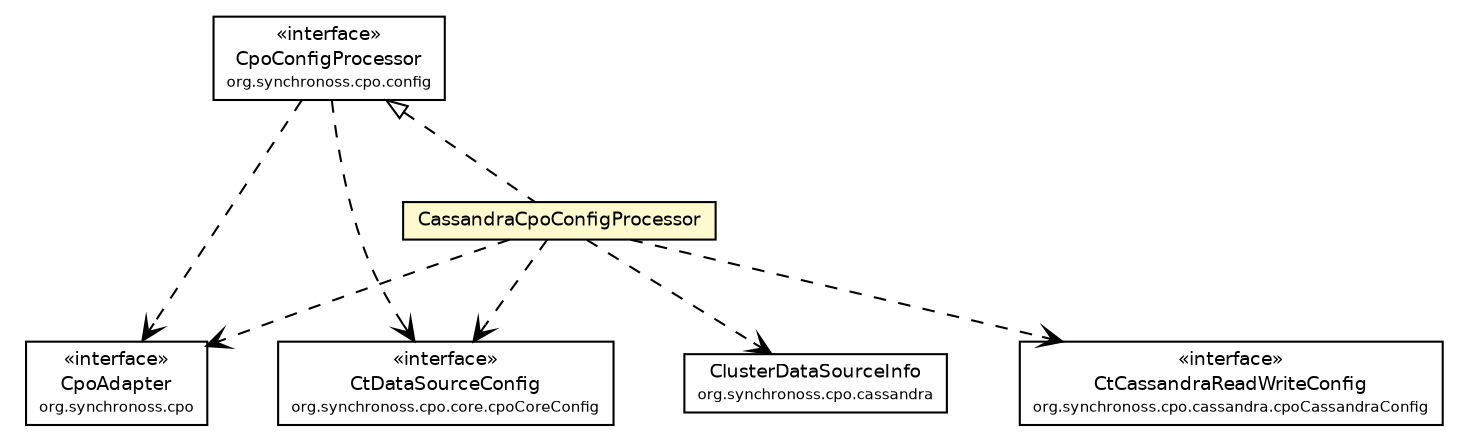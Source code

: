 #!/usr/local/bin/dot
#
# Class diagram 
# Generated by UmlGraph version 4.6 (http://www.spinellis.gr/sw/umlgraph)
#

digraph G {
	edge [fontname="Helvetica",fontsize=10,labelfontname="Helvetica",labelfontsize=10];
	node [fontname="Helvetica",fontsize=10,shape=plaintext];
	// org.synchronoss.cpo.CpoAdapter
	c46949 [label=<<table border="0" cellborder="1" cellspacing="0" cellpadding="2" port="p" href="../../CpoAdapter.html">
		<tr><td><table border="0" cellspacing="0" cellpadding="1">
			<tr><td> &laquo;interface&raquo; </td></tr>
			<tr><td> CpoAdapter </td></tr>
			<tr><td><font point-size="7.0"> org.synchronoss.cpo </font></td></tr>
		</table></td></tr>
		</table>>, fontname="Helvetica", fontcolor="black", fontsize=9.0];
	// org.synchronoss.cpo.config.CpoConfigProcessor
	c46984 [label=<<table border="0" cellborder="1" cellspacing="0" cellpadding="2" port="p" href="../../config/CpoConfigProcessor.html">
		<tr><td><table border="0" cellspacing="0" cellpadding="1">
			<tr><td> &laquo;interface&raquo; </td></tr>
			<tr><td> CpoConfigProcessor </td></tr>
			<tr><td><font point-size="7.0"> org.synchronoss.cpo.config </font></td></tr>
		</table></td></tr>
		</table>>, fontname="Helvetica", fontcolor="black", fontsize=9.0];
	// org.synchronoss.cpo.core.cpoCoreConfig.CtDataSourceConfig
	c47039 [label=<<table border="0" cellborder="1" cellspacing="0" cellpadding="2" port="p" href="../../core/cpoCoreConfig/CtDataSourceConfig.html">
		<tr><td><table border="0" cellspacing="0" cellpadding="1">
			<tr><td> &laquo;interface&raquo; </td></tr>
			<tr><td> CtDataSourceConfig </td></tr>
			<tr><td><font point-size="7.0"> org.synchronoss.cpo.core.cpoCoreConfig </font></td></tr>
		</table></td></tr>
		</table>>, fontname="Helvetica", fontcolor="black", fontsize=9.0];
	// org.synchronoss.cpo.cassandra.ClusterDataSourceInfo
	c47119 [label=<<table border="0" cellborder="1" cellspacing="0" cellpadding="2" port="p" href="../ClusterDataSourceInfo.html">
		<tr><td><table border="0" cellspacing="0" cellpadding="1">
			<tr><td> ClusterDataSourceInfo </td></tr>
			<tr><td><font point-size="7.0"> org.synchronoss.cpo.cassandra </font></td></tr>
		</table></td></tr>
		</table>>, fontname="Helvetica", fontcolor="black", fontsize=9.0];
	// org.synchronoss.cpo.cassandra.config.CassandraCpoConfigProcessor
	c47130 [label=<<table border="0" cellborder="1" cellspacing="0" cellpadding="2" port="p" bgcolor="lemonChiffon" href="./CassandraCpoConfigProcessor.html">
		<tr><td><table border="0" cellspacing="0" cellpadding="1">
			<tr><td> CassandraCpoConfigProcessor </td></tr>
		</table></td></tr>
		</table>>, fontname="Helvetica", fontcolor="black", fontsize=9.0];
	// org.synchronoss.cpo.cassandra.cpoCassandraConfig.CtCassandraReadWriteConfig
	c47149 [label=<<table border="0" cellborder="1" cellspacing="0" cellpadding="2" port="p" href="../cpoCassandraConfig/CtCassandraReadWriteConfig.html">
		<tr><td><table border="0" cellspacing="0" cellpadding="1">
			<tr><td> &laquo;interface&raquo; </td></tr>
			<tr><td> CtCassandraReadWriteConfig </td></tr>
			<tr><td><font point-size="7.0"> org.synchronoss.cpo.cassandra.cpoCassandraConfig </font></td></tr>
		</table></td></tr>
		</table>>, fontname="Helvetica", fontcolor="black", fontsize=9.0];
	//org.synchronoss.cpo.cassandra.config.CassandraCpoConfigProcessor implements org.synchronoss.cpo.config.CpoConfigProcessor
	c46984:p -> c47130:p [dir=back,arrowtail=empty,style=dashed];
	// org.synchronoss.cpo.config.CpoConfigProcessor DEPEND org.synchronoss.cpo.core.cpoCoreConfig.CtDataSourceConfig
	c46984:p -> c47039:p [taillabel="", label="", headlabel="", fontname="Helvetica", fontcolor="black", fontsize=10.0, color="black", arrowhead=open, style=dashed];
	// org.synchronoss.cpo.config.CpoConfigProcessor DEPEND org.synchronoss.cpo.CpoAdapter
	c46984:p -> c46949:p [taillabel="", label="", headlabel="", fontname="Helvetica", fontcolor="black", fontsize=10.0, color="black", arrowhead=open, style=dashed];
	// org.synchronoss.cpo.cassandra.config.CassandraCpoConfigProcessor DEPEND org.synchronoss.cpo.core.cpoCoreConfig.CtDataSourceConfig
	c47130:p -> c47039:p [taillabel="", label="", headlabel="", fontname="Helvetica", fontcolor="black", fontsize=10.0, color="black", arrowhead=open, style=dashed];
	// org.synchronoss.cpo.cassandra.config.CassandraCpoConfigProcessor DEPEND org.synchronoss.cpo.cassandra.cpoCassandraConfig.CtCassandraReadWriteConfig
	c47130:p -> c47149:p [taillabel="", label="", headlabel="", fontname="Helvetica", fontcolor="black", fontsize=10.0, color="black", arrowhead=open, style=dashed];
	// org.synchronoss.cpo.cassandra.config.CassandraCpoConfigProcessor DEPEND org.synchronoss.cpo.CpoAdapter
	c47130:p -> c46949:p [taillabel="", label="", headlabel="", fontname="Helvetica", fontcolor="black", fontsize=10.0, color="black", arrowhead=open, style=dashed];
	// org.synchronoss.cpo.cassandra.config.CassandraCpoConfigProcessor DEPEND org.synchronoss.cpo.cassandra.ClusterDataSourceInfo
	c47130:p -> c47119:p [taillabel="", label="", headlabel="", fontname="Helvetica", fontcolor="black", fontsize=10.0, color="black", arrowhead=open, style=dashed];
}

